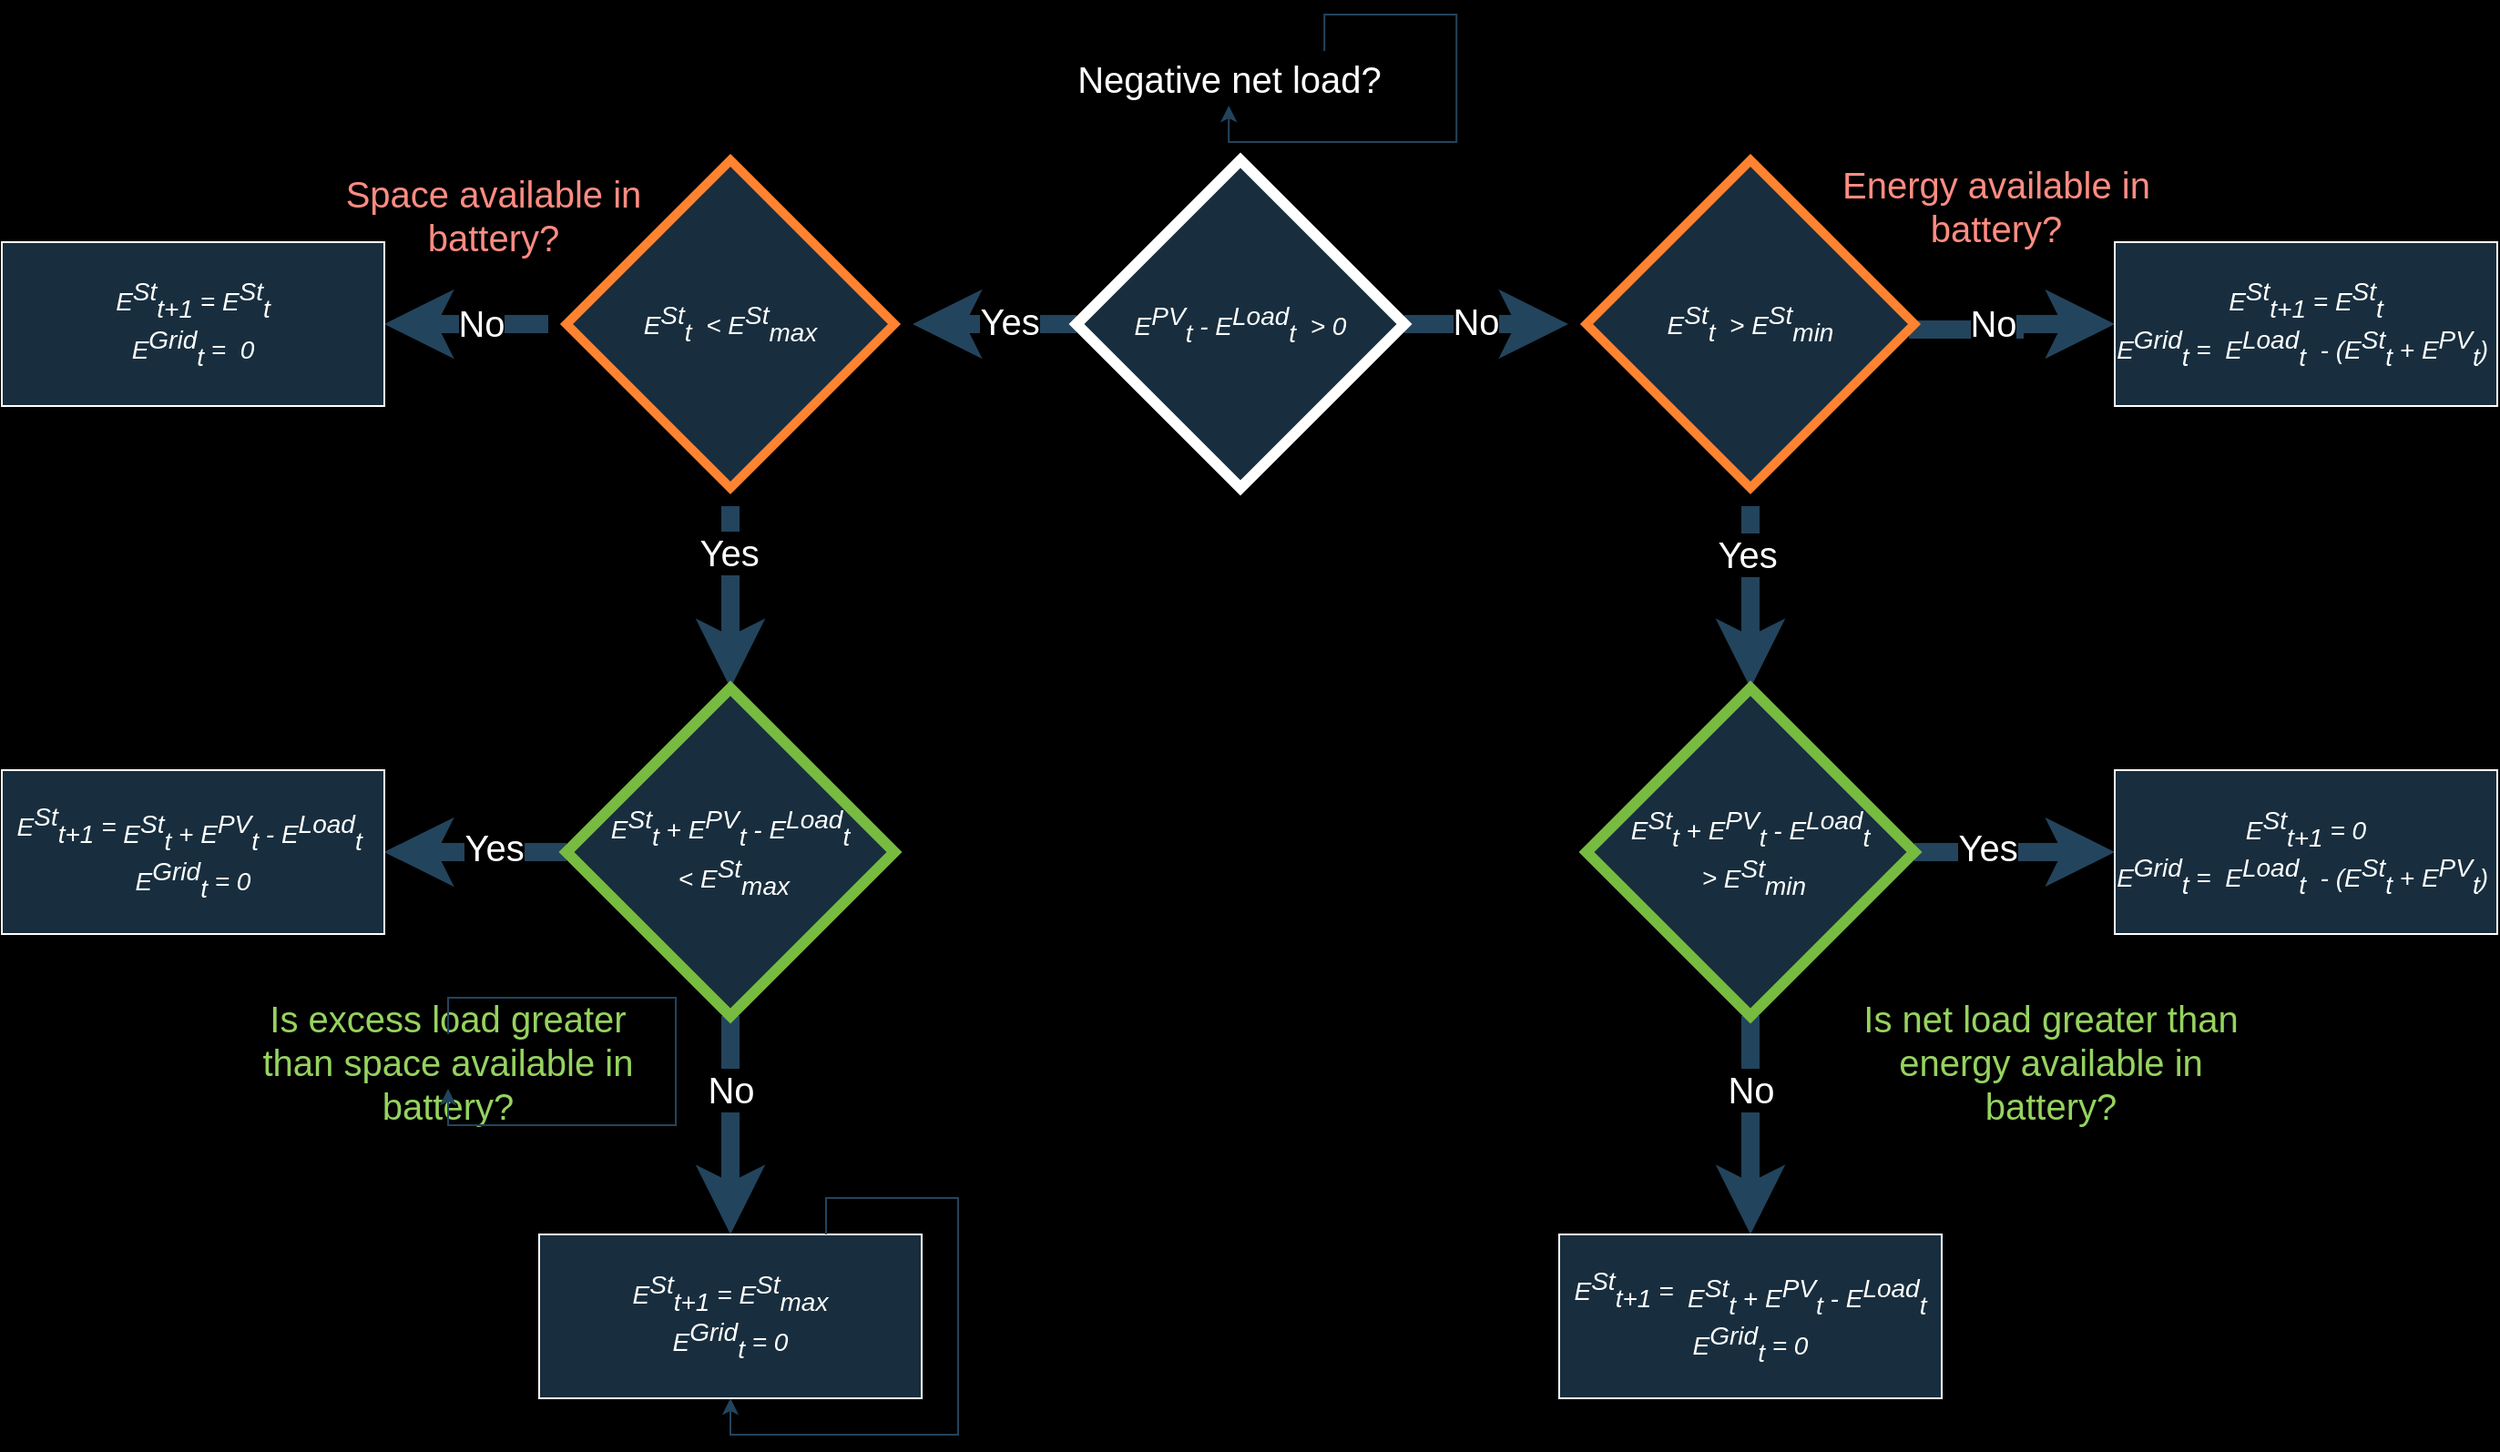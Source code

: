 <mxfile version="21.6.5" type="github">
  <diagram name="Page-1" id="HNknkX7AArUWihxTNY1w">
    <mxGraphModel dx="2261" dy="832" grid="1" gridSize="10" guides="1" tooltips="1" connect="1" arrows="1" fold="1" page="1" pageScale="1" pageWidth="827" pageHeight="1169" background="#000000" math="0" shadow="0">
      <root>
        <mxCell id="0" />
        <mxCell id="1" parent="0" />
        <mxCell id="2dAe46BwtuLTPcBG57BH-10" style="edgeStyle=orthogonalEdgeStyle;rounded=0;orthogonalLoop=1;jettySize=auto;html=1;fontStyle=2;labelBackgroundColor=none;fontColor=default;strokeColor=#23445D;strokeWidth=10;" parent="1" source="2dAe46BwtuLTPcBG57BH-7" target="2dAe46BwtuLTPcBG57BH-9" edge="1">
          <mxGeometry relative="1" as="geometry" />
        </mxCell>
        <mxCell id="yjgdQEFUr55mVdJYSKla-2" value="Yes" style="edgeLabel;html=1;align=center;verticalAlign=middle;resizable=0;points=[];fontColor=#FFFFFF;fontSize=20;labelBackgroundColor=#000000;" vertex="1" connectable="0" parent="2dAe46BwtuLTPcBG57BH-10">
          <mxGeometry x="-0.167" y="-2" relative="1" as="geometry">
            <mxPoint as="offset" />
          </mxGeometry>
        </mxCell>
        <mxCell id="2dAe46BwtuLTPcBG57BH-13" style="edgeStyle=orthogonalEdgeStyle;rounded=0;orthogonalLoop=1;jettySize=auto;html=1;fontStyle=2;labelBackgroundColor=none;fontColor=default;strokeColor=#23445D;strokeWidth=10;" parent="1" source="2dAe46BwtuLTPcBG57BH-7" target="2dAe46BwtuLTPcBG57BH-12" edge="1">
          <mxGeometry relative="1" as="geometry" />
        </mxCell>
        <mxCell id="yjgdQEFUr55mVdJYSKla-1" value="No" style="edgeLabel;html=1;align=center;verticalAlign=middle;resizable=0;points=[];fontColor=#FFFFFF;fontSize=20;labelBackgroundColor=#000000;" vertex="1" connectable="0" parent="2dAe46BwtuLTPcBG57BH-13">
          <mxGeometry x="-0.14" y="2" relative="1" as="geometry">
            <mxPoint as="offset" />
          </mxGeometry>
        </mxCell>
        <mxCell id="2dAe46BwtuLTPcBG57BH-7" value="&lt;font style=&quot;font-size: 14px;&quot;&gt;E&lt;sup style=&quot;border-color: var(--border-color); font-size: 14px;&quot;&gt;PV&lt;/sup&gt;&lt;sub style=&quot;border-color: var(--border-color); font-size: 14px;&quot;&gt;t &lt;/sub&gt;&lt;span style=&quot;border-color: var(--border-color); font-size: 14px;&quot;&gt;-&amp;nbsp;&lt;/span&gt;E&lt;span style=&quot;border-color: var(--border-color); font-size: 14px;&quot;&gt;&lt;sup style=&quot;font-size: 14px;&quot;&gt;Load&lt;/sup&gt;&lt;/span&gt;&lt;sub style=&quot;border-color: var(--border-color); font-size: 14px;&quot;&gt;t &amp;nbsp;&lt;/sub&gt;&lt;span style=&quot;border-color: var(--border-color); font-size: 14px;&quot;&gt;&amp;gt; 0&lt;/span&gt;&lt;/font&gt;" style="rhombus;whiteSpace=wrap;html=1;fontStyle=2;labelBackgroundColor=none;fillColor=#182E3E;strokeColor=#FFFFFF;fontColor=#FFFFFF;strokeWidth=6;fontSize=14;" parent="1" vertex="1">
          <mxGeometry x="330" y="210" width="180" height="180" as="geometry" />
        </mxCell>
        <mxCell id="2dAe46BwtuLTPcBG57BH-16" style="edgeStyle=orthogonalEdgeStyle;rounded=0;orthogonalLoop=1;jettySize=auto;html=1;entryX=0.5;entryY=0;entryDx=0;entryDy=0;fontStyle=2;labelBackgroundColor=none;fontColor=default;strokeColor=#23445D;strokeWidth=10;" parent="1" source="2dAe46BwtuLTPcBG57BH-9" target="2dAe46BwtuLTPcBG57BH-26" edge="1">
          <mxGeometry relative="1" as="geometry">
            <mxPoint x="133.59" y="545" as="targetPoint" />
          </mxGeometry>
        </mxCell>
        <mxCell id="yjgdQEFUr55mVdJYSKla-25" style="edgeStyle=orthogonalEdgeStyle;rounded=0;orthogonalLoop=1;jettySize=auto;html=1;entryX=1;entryY=0.5;entryDx=0;entryDy=0;strokeColor=#23445D;strokeWidth=10;" edge="1" parent="1" source="2dAe46BwtuLTPcBG57BH-9" target="yjgdQEFUr55mVdJYSKla-24">
          <mxGeometry relative="1" as="geometry" />
        </mxCell>
        <mxCell id="2dAe46BwtuLTPcBG57BH-9" value="E&lt;sup style=&quot;border-color: var(--border-color); font-size: 14px;&quot;&gt;St&lt;/sup&gt;&lt;sub style=&quot;border-color: var(--border-color); font-size: 14px;&quot;&gt;t &lt;/sub&gt;&amp;nbsp;&amp;lt; E&lt;sup style=&quot;border-color: var(--border-color); font-size: 14px;&quot;&gt;St&lt;/sup&gt;&lt;sub style=&quot;border-color: var(--border-color); font-size: 14px;&quot;&gt;max&lt;/sub&gt;" style="rhombus;whiteSpace=wrap;html=1;fontStyle=2;labelBackgroundColor=none;fillColor=#182E3E;strokeColor=#FF8330;fontColor=#FFFFFF;perimeterSpacing=10;strokeWidth=5;fontSize=14;" parent="1" vertex="1">
          <mxGeometry x="50" y="210" width="180" height="180" as="geometry" />
        </mxCell>
        <mxCell id="2dAe46BwtuLTPcBG57BH-39" style="edgeStyle=orthogonalEdgeStyle;rounded=0;orthogonalLoop=1;jettySize=auto;html=1;entryX=0.5;entryY=0;entryDx=0;entryDy=0;labelBackgroundColor=none;fontColor=default;strokeColor=#23445D;strokeWidth=10;" parent="1" source="2dAe46BwtuLTPcBG57BH-12" target="2dAe46BwtuLTPcBG57BH-22" edge="1">
          <mxGeometry relative="1" as="geometry" />
        </mxCell>
        <mxCell id="yjgdQEFUr55mVdJYSKla-22" style="edgeStyle=orthogonalEdgeStyle;rounded=0;orthogonalLoop=1;jettySize=auto;html=1;strokeColor=#23445D;strokeWidth=10;exitX=0.935;exitY=0.515;exitDx=0;exitDy=0;exitPerimeter=0;entryX=0;entryY=0.5;entryDx=0;entryDy=0;" edge="1" parent="1" source="2dAe46BwtuLTPcBG57BH-12" target="yjgdQEFUr55mVdJYSKla-21">
          <mxGeometry relative="1" as="geometry">
            <mxPoint x="890" y="300" as="targetPoint" />
          </mxGeometry>
        </mxCell>
        <mxCell id="2dAe46BwtuLTPcBG57BH-12" value="E&lt;sup style=&quot;border-color: var(--border-color); font-size: 14px;&quot;&gt;St&lt;/sup&gt;&lt;sub style=&quot;border-color: var(--border-color); font-size: 14px;&quot;&gt;t&amp;nbsp;&lt;/sub&gt;&amp;nbsp;&amp;gt; E&lt;sup style=&quot;border-color: var(--border-color); font-size: 14px;&quot;&gt;St&lt;/sup&gt;&lt;sub style=&quot;border-color: var(--border-color); font-size: 14px;&quot;&gt;min&lt;/sub&gt;" style="rhombus;whiteSpace=wrap;html=1;fontStyle=2;labelBackgroundColor=none;fillColor=#182E3E;strokeColor=#FF8330;fontColor=#FFFFFF;perimeterSpacing=10;strokeWidth=5;fontSize=14;" parent="1" vertex="1">
          <mxGeometry x="610" y="210" width="180" height="180" as="geometry" />
        </mxCell>
        <mxCell id="2dAe46BwtuLTPcBG57BH-42" style="edgeStyle=orthogonalEdgeStyle;rounded=0;orthogonalLoop=1;jettySize=auto;html=1;entryX=0.5;entryY=0;entryDx=0;entryDy=0;labelBackgroundColor=none;fontColor=default;strokeColor=#23445D;strokeWidth=10;" parent="1" source="2dAe46BwtuLTPcBG57BH-22" target="2dAe46BwtuLTPcBG57BH-41" edge="1">
          <mxGeometry relative="1" as="geometry" />
        </mxCell>
        <mxCell id="yjgdQEFUr55mVdJYSKla-11" style="edgeStyle=orthogonalEdgeStyle;rounded=0;orthogonalLoop=1;jettySize=auto;html=1;entryX=0;entryY=0.5;entryDx=0;entryDy=0;strokeColor=#23445D;strokeWidth=10;" edge="1" parent="1" source="2dAe46BwtuLTPcBG57BH-22" target="2dAe46BwtuLTPcBG57BH-45">
          <mxGeometry relative="1" as="geometry" />
        </mxCell>
        <mxCell id="2dAe46BwtuLTPcBG57BH-22" value="&lt;font style=&quot;font-size: 14px;&quot;&gt;E&lt;sup style=&quot;border-color: var(--border-color); font-size: 14px;&quot;&gt;St&lt;/sup&gt;&lt;sub style=&quot;border-color: var(--border-color); font-size: 14px;&quot;&gt;t &lt;/sub&gt;&lt;span style=&quot;border-color: var(--border-color); font-size: 14px;&quot;&gt;+ E&lt;sup style=&quot;border-color: var(--border-color); font-size: 14px;&quot;&gt;PV&lt;/sup&gt;&lt;sub style=&quot;border-color: var(--border-color); font-size: 14px;&quot;&gt;t &lt;/sub&gt;-&amp;nbsp;&lt;/span&gt;E&lt;span style=&quot;border-color: var(--border-color); font-size: 14px;&quot;&gt;&lt;sup style=&quot;font-size: 14px;&quot;&gt;Load&lt;/sup&gt;&lt;/span&gt;&lt;sub style=&quot;border-color: var(--border-color); font-size: 14px;&quot;&gt;t &amp;nbsp;&lt;/sub&gt;&lt;span style=&quot;border-color: var(--border-color); font-size: 14px;&quot;&gt;&amp;gt;&amp;nbsp;&lt;/span&gt;&lt;/font&gt;E&lt;sup style=&quot;border-color: var(--border-color); font-size: 14px;&quot;&gt;St&lt;/sup&gt;&lt;sub style=&quot;border-color: var(--border-color); font-size: 14px;&quot;&gt;min&lt;/sub&gt;" style="rhombus;whiteSpace=wrap;html=1;fontStyle=2;labelBackgroundColor=none;fillColor=#182E3E;strokeColor=#77bb41;fontColor=#FFFFFF;strokeWidth=6;fontSize=14;" parent="1" vertex="1">
          <mxGeometry x="610" y="500" width="180" height="180" as="geometry" />
        </mxCell>
        <mxCell id="2dAe46BwtuLTPcBG57BH-29" value="" style="edgeStyle=orthogonalEdgeStyle;rounded=0;orthogonalLoop=1;jettySize=auto;html=1;fontStyle=2;labelBackgroundColor=none;fontColor=default;strokeColor=#23445D;" parent="1" source="2dAe46BwtuLTPcBG57BH-24" target="2dAe46BwtuLTPcBG57BH-26" edge="1">
          <mxGeometry relative="1" as="geometry" />
        </mxCell>
        <mxCell id="yjgdQEFUr55mVdJYSKla-10" value="" style="edgeStyle=orthogonalEdgeStyle;rounded=0;orthogonalLoop=1;jettySize=auto;html=1;strokeColor=#23445D;" edge="1" parent="1" source="2dAe46BwtuLTPcBG57BH-24" target="2dAe46BwtuLTPcBG57BH-26">
          <mxGeometry relative="1" as="geometry" />
        </mxCell>
        <mxCell id="2dAe46BwtuLTPcBG57BH-24" value="&lt;span style=&quot;font-size: 14px;&quot;&gt;E&lt;sup style=&quot;border-color: var(--border-color); font-size: 14px;&quot;&gt;St&lt;/sup&gt;&lt;sub style=&quot;border-color: var(--border-color); font-size: 14px;&quot;&gt;t+1 &lt;/sub&gt;&lt;span style=&quot;border-color: var(--border-color); font-size: 14px;&quot;&gt;=&amp;nbsp;&lt;/span&gt;E&lt;sup style=&quot;border-color: var(--border-color); font-size: 14px;&quot;&gt;St&lt;/sup&gt;&lt;/span&gt;&lt;span style=&quot;border-color: var(--border-color); font-size: 14px;&quot;&gt;&lt;sub style=&quot;border-color: var(--border-color); font-size: 14px;&quot;&gt;&lt;span style=&quot;font-size: 14px;&quot;&gt;max&lt;br style=&quot;font-size: 14px;&quot;&gt;E&lt;sup style=&quot;border-color: var(--border-color); font-size: 14px;&quot;&gt;Grid&lt;/sup&gt;&lt;sub style=&quot;border-color: var(--border-color); font-size: 14px;&quot;&gt;t &lt;/sub&gt;= 0&lt;/span&gt;&lt;br style=&quot;font-size: 14px;&quot;&gt;&lt;/sub&gt;&lt;/span&gt;" style="rounded=0;whiteSpace=wrap;html=1;fontStyle=2;labelBackgroundColor=none;fillColor=#182E3E;strokeColor=#FFFFFF;fontColor=#FFFFFF;fontSize=14;" parent="1" vertex="1">
          <mxGeometry x="35" y="800" width="210" height="90" as="geometry" />
        </mxCell>
        <mxCell id="2dAe46BwtuLTPcBG57BH-28" style="edgeStyle=orthogonalEdgeStyle;rounded=0;orthogonalLoop=1;jettySize=auto;html=1;fontStyle=2;labelBackgroundColor=none;fontColor=default;strokeColor=#23445D;strokeWidth=10;entryX=0.5;entryY=0;entryDx=0;entryDy=0;" parent="1" source="2dAe46BwtuLTPcBG57BH-26" edge="1" target="2dAe46BwtuLTPcBG57BH-24">
          <mxGeometry relative="1" as="geometry">
            <mxPoint x="134" y="790" as="targetPoint" />
          </mxGeometry>
        </mxCell>
        <mxCell id="2dAe46BwtuLTPcBG57BH-32" style="edgeStyle=orthogonalEdgeStyle;rounded=0;orthogonalLoop=1;jettySize=auto;html=1;entryX=1;entryY=0.5;entryDx=0;entryDy=0;labelBackgroundColor=none;fontColor=default;strokeColor=#23445D;strokeWidth=10;" parent="1" source="2dAe46BwtuLTPcBG57BH-26" target="2dAe46BwtuLTPcBG57BH-34" edge="1">
          <mxGeometry relative="1" as="geometry">
            <mxPoint x="-150" y="585" as="targetPoint" />
          </mxGeometry>
        </mxCell>
        <mxCell id="yjgdQEFUr55mVdJYSKla-18" value="" style="edgeStyle=orthogonalEdgeStyle;rounded=0;orthogonalLoop=1;jettySize=auto;html=1;strokeColor=#23445D;" edge="1" parent="1" source="2dAe46BwtuLTPcBG57BH-26" target="2dAe46BwtuLTPcBG57BH-34">
          <mxGeometry relative="1" as="geometry" />
        </mxCell>
        <mxCell id="2dAe46BwtuLTPcBG57BH-26" value="E&lt;sup style=&quot;border-color: var(--border-color); font-size: 14px;&quot;&gt;St&lt;/sup&gt;&lt;sub style=&quot;border-color: var(--border-color); font-size: 14px;&quot;&gt;t&amp;nbsp;&lt;/sub&gt;+ E&lt;sup style=&quot;border-color: var(--border-color); font-size: 14px;&quot;&gt;PV&lt;/sup&gt;&lt;sub style=&quot;border-color: var(--border-color); font-size: 14px;&quot;&gt;t&amp;nbsp;&lt;/sub&gt;-&amp;nbsp;E&lt;sup style=&quot;border-color: var(--border-color); font-size: 14px;&quot;&gt;Load&lt;/sup&gt;&lt;sub style=&quot;border-color: var(--border-color); font-size: 14px;&quot;&gt;t &amp;nbsp;&lt;/sub&gt;&lt;span style=&quot;border-color: var(--border-color); font-size: 14px;&quot;&gt;&amp;lt;&amp;nbsp;&lt;/span&gt;E&lt;sup style=&quot;border-color: var(--border-color); font-size: 14px;&quot;&gt;St&lt;/sup&gt;&lt;sub style=&quot;border-color: var(--border-color); font-size: 14px;&quot;&gt;max&lt;/sub&gt;" style="rhombus;whiteSpace=wrap;html=1;fontStyle=2;labelBackgroundColor=none;fillColor=#182E3E;strokeColor=#77bb41;fontColor=#FFFFFF;strokeWidth=6;fontSize=14;" parent="1" vertex="1">
          <mxGeometry x="50" y="500" width="180" height="180" as="geometry" />
        </mxCell>
        <mxCell id="2dAe46BwtuLTPcBG57BH-34" value="&lt;span style=&quot;font-size: 14px;&quot;&gt;E&lt;sup style=&quot;border-color: var(--border-color); font-size: 14px;&quot;&gt;St&lt;/sup&gt;&lt;sub style=&quot;border-color: var(--border-color); font-size: 14px;&quot;&gt;t+1 &lt;/sub&gt;&lt;span style=&quot;border-color: var(--border-color); font-size: 14px;&quot;&gt;=&amp;nbsp;&lt;/span&gt;&lt;/span&gt;&lt;span style=&quot;border-color: var(--border-color); font-size: 14px;&quot;&gt;&lt;sub style=&quot;border-color: var(--border-color); font-size: 14px;&quot;&gt;E&lt;sup style=&quot;border-color: var(--border-color); font-size: 14px;&quot;&gt;St&lt;/sup&gt;&lt;sub style=&quot;border-color: var(--border-color); font-size: 14px;&quot;&gt;t&amp;nbsp;&lt;/sub&gt;&lt;span style=&quot;font-size: 14px;&quot;&gt;+ E&lt;/span&gt;&lt;sup style=&quot;border-color: var(--border-color); font-size: 14px;&quot;&gt;PV&lt;/sup&gt;&lt;sub style=&quot;border-color: var(--border-color); font-size: 14px;&quot;&gt;t&amp;nbsp;&lt;/sub&gt;&lt;span style=&quot;font-size: 14px;&quot;&gt;-&amp;nbsp;E&lt;/span&gt;&lt;sup style=&quot;border-color: var(--border-color); font-size: 14px;&quot;&gt;Load&lt;/sup&gt;&lt;sub style=&quot;border-color: var(--border-color); font-size: 14px;&quot;&gt;t&amp;nbsp;&lt;/sub&gt;&lt;span style=&quot;font-size: 14px;&quot;&gt;&lt;br style=&quot;font-size: 14px;&quot;&gt;E&lt;sup style=&quot;border-color: var(--border-color); font-size: 14px;&quot;&gt;Grid&lt;/sup&gt;&lt;sub style=&quot;border-color: var(--border-color); font-size: 14px;&quot;&gt;t &lt;/sub&gt;= 0&lt;/span&gt;&lt;br style=&quot;font-size: 14px;&quot;&gt;&lt;/sub&gt;&lt;/span&gt;" style="rounded=0;whiteSpace=wrap;html=1;fontStyle=2;labelBackgroundColor=none;fillColor=#182E3E;strokeColor=#FFFFFF;fontColor=#FFFFFF;fontSize=14;" parent="1" vertex="1">
          <mxGeometry x="-260" y="545" width="210" height="90" as="geometry" />
        </mxCell>
        <mxCell id="2dAe46BwtuLTPcBG57BH-41" value="&lt;span style=&quot;font-size: 14px;&quot;&gt;E&lt;sup style=&quot;border-color: var(--border-color); font-size: 14px;&quot;&gt;St&lt;/sup&gt;&lt;sub style=&quot;border-color: var(--border-color); font-size: 14px;&quot;&gt;t+1 &lt;/sub&gt;&lt;span style=&quot;border-color: var(--border-color); font-size: 14px;&quot;&gt;=&amp;nbsp;&lt;/span&gt;&lt;/span&gt;&lt;span style=&quot;border-color: var(--border-color); font-size: 14px;&quot;&gt;&lt;sub style=&quot;border-color: var(--border-color); font-size: 14px;&quot;&gt;&amp;nbsp;&lt;span style=&quot;font-size: 14px;&quot;&gt;E&lt;/span&gt;&lt;sup style=&quot;border-color: var(--border-color); font-size: 14px;&quot;&gt;St&lt;/sup&gt;&lt;sub style=&quot;border-color: var(--border-color); font-size: 14px;&quot;&gt;t&amp;nbsp;&lt;/sub&gt;&lt;span style=&quot;border-color: var(--border-color); font-size: 14px;&quot;&gt;+ E&lt;sup style=&quot;border-color: var(--border-color); font-size: 14px;&quot;&gt;PV&lt;/sup&gt;&lt;sub style=&quot;border-color: var(--border-color); font-size: 14px;&quot;&gt;t&amp;nbsp;&lt;/sub&gt;-&amp;nbsp;&lt;/span&gt;&lt;span style=&quot;font-size: 14px;&quot;&gt;E&lt;/span&gt;&lt;span style=&quot;border-color: var(--border-color); font-size: 14px;&quot;&gt;&lt;sup style=&quot;border-color: var(--border-color); font-size: 14px;&quot;&gt;Load&lt;/sup&gt;&lt;/span&gt;&lt;sub style=&quot;border-color: var(--border-color); font-size: 14px;&quot;&gt;t&lt;/sub&gt;&lt;span style=&quot;font-size: 14px;&quot;&gt;&lt;br style=&quot;font-size: 14px;&quot;&gt;E&lt;sup style=&quot;border-color: var(--border-color); font-size: 14px;&quot;&gt;Grid&lt;/sup&gt;&lt;sub style=&quot;border-color: var(--border-color); font-size: 14px;&quot;&gt;t &lt;/sub&gt;= 0&lt;/span&gt;&lt;br style=&quot;font-size: 14px;&quot;&gt;&lt;/sub&gt;&lt;/span&gt;" style="rounded=0;whiteSpace=wrap;html=1;fontStyle=2;labelBackgroundColor=none;fillColor=#182E3E;strokeColor=#FFFFFF;fontColor=#FFFFFF;fontSize=14;" parent="1" vertex="1">
          <mxGeometry x="595" y="800" width="210" height="90" as="geometry" />
        </mxCell>
        <mxCell id="2dAe46BwtuLTPcBG57BH-45" value="&lt;span style=&quot;font-size: 14px;&quot;&gt;E&lt;sup style=&quot;border-color: var(--border-color); font-size: 14px;&quot;&gt;St&lt;/sup&gt;&lt;sub style=&quot;border-color: var(--border-color); font-size: 14px;&quot;&gt;t+1 &lt;/sub&gt;&lt;span style=&quot;border-color: var(--border-color); font-size: 14px;&quot;&gt;= 0&lt;/span&gt;&lt;/span&gt;&lt;span style=&quot;border-color: var(--border-color); font-size: 14px;&quot;&gt;&lt;sub style=&quot;border-color: var(--border-color); font-size: 14px;&quot;&gt;&lt;span style=&quot;font-size: 14px;&quot;&gt;&lt;br style=&quot;font-size: 14px;&quot;&gt;E&lt;sup style=&quot;border-color: var(--border-color); font-size: 14px;&quot;&gt;Grid&lt;/sup&gt;&lt;sub style=&quot;border-color: var(--border-color); font-size: 14px;&quot;&gt;t &lt;/sub&gt;=&amp;nbsp;&lt;/span&gt;&lt;span style=&quot;border-color: var(--border-color); font-size: 14px;&quot;&gt;&amp;nbsp;&lt;/span&gt;&lt;span style=&quot;font-size: 14px;&quot;&gt;E&lt;/span&gt;&lt;span style=&quot;border-color: var(--border-color); font-size: 14px;&quot;&gt;&lt;sup style=&quot;border-color: var(--border-color); font-size: 14px;&quot;&gt;Load&lt;/sup&gt;&lt;/span&gt;&lt;sub style=&quot;border-color: var(--border-color); font-size: 14px;&quot;&gt;t &amp;nbsp;&lt;/sub&gt;- (E&lt;sup style=&quot;border-color: var(--border-color); font-size: 14px;&quot;&gt;St&lt;/sup&gt;&lt;sub style=&quot;border-color: var(--border-color); font-size: 14px;&quot;&gt;t&amp;nbsp;&lt;/sub&gt;&lt;span style=&quot;border-color: var(--border-color); font-size: 14px;&quot;&gt;+ E&lt;sup style=&quot;border-color: var(--border-color); font-size: 14px;&quot;&gt;PV&lt;/sup&gt;&lt;sub style=&quot;border-color: var(--border-color); font-size: 14px;&quot;&gt;t&lt;/sub&gt;&lt;/span&gt;)&lt;span style=&quot;border-color: var(--border-color); font-size: 14px;&quot;&gt;&lt;sub style=&quot;border-color: var(--border-color); font-size: 14px;&quot;&gt;&amp;nbsp;&lt;/sub&gt;&lt;/span&gt;&lt;br style=&quot;font-size: 14px;&quot;&gt;&lt;/sub&gt;&lt;/span&gt;" style="rounded=0;whiteSpace=wrap;html=1;fontStyle=2;labelBackgroundColor=none;fillColor=#182E3E;strokeColor=#FFFFFF;fontColor=#FFFFFF;fontSize=14;" parent="1" vertex="1">
          <mxGeometry x="900" y="545" width="210" height="90" as="geometry" />
        </mxCell>
        <mxCell id="tpE4AOjTWwSBI5HZXIp6-1" value="Is net load greater than energy available in battery?" style="text;strokeColor=none;align=center;fillColor=none;html=1;verticalAlign=middle;whiteSpace=wrap;rounded=0;labelBackgroundColor=none;fontColor=#96d35f;fontSize=20;fontStyle=0" parent="1" vertex="1">
          <mxGeometry x="760" y="690" width="210" height="30" as="geometry" />
        </mxCell>
        <mxCell id="tpE4AOjTWwSBI5HZXIp6-2" value="Energy available in battery?" style="text;strokeColor=none;align=center;fillColor=none;html=1;verticalAlign=middle;whiteSpace=wrap;rounded=0;labelBackgroundColor=none;fontColor=#ff8c82;fontSize=20;" parent="1" vertex="1">
          <mxGeometry x="730" y="220" width="210" height="30" as="geometry" />
        </mxCell>
        <mxCell id="tpE4AOjTWwSBI5HZXIp6-3" value="Space available in battery?" style="text;strokeColor=none;align=center;fillColor=none;html=1;verticalAlign=middle;whiteSpace=wrap;rounded=0;labelBackgroundColor=none;fontColor=#ff8c82;fontSize=20;" parent="1" vertex="1">
          <mxGeometry x="-95" y="225" width="210" height="30" as="geometry" />
        </mxCell>
        <mxCell id="tpE4AOjTWwSBI5HZXIp6-4" value="Is excess load greater than space available in battery?" style="text;strokeColor=none;align=center;fillColor=none;html=1;verticalAlign=middle;whiteSpace=wrap;rounded=0;labelBackgroundColor=none;fontColor=#96d35f;fontSize=20;fontStyle=0" parent="1" vertex="1">
          <mxGeometry x="-120" y="690" width="210" height="30" as="geometry" />
        </mxCell>
        <mxCell id="yjgdQEFUr55mVdJYSKla-7" value="Yes" style="edgeLabel;html=1;align=center;verticalAlign=middle;resizable=0;points=[];fontColor=#FFFFFF;fontSize=20;labelBackgroundColor=#000000;" vertex="1" connectable="0" parent="1">
          <mxGeometry x="840" y="590" as="geometry">
            <mxPoint x="-10" y="-3" as="offset" />
          </mxGeometry>
        </mxCell>
        <mxCell id="yjgdQEFUr55mVdJYSKla-8" value="No" style="edgeLabel;html=1;align=center;verticalAlign=middle;resizable=0;points=[];fontColor=#FFFFFF;fontSize=20;labelBackgroundColor=#000000;" vertex="1" connectable="0" parent="1">
          <mxGeometry x="140.0" y="720" as="geometry" />
        </mxCell>
        <mxCell id="yjgdQEFUr55mVdJYSKla-12" style="edgeStyle=orthogonalEdgeStyle;rounded=0;orthogonalLoop=1;jettySize=auto;html=1;exitX=0.5;exitY=0;exitDx=0;exitDy=0;strokeColor=#23445D;" edge="1" parent="1" source="tpE4AOjTWwSBI5HZXIp6-4" target="tpE4AOjTWwSBI5HZXIp6-4">
          <mxGeometry relative="1" as="geometry" />
        </mxCell>
        <mxCell id="yjgdQEFUr55mVdJYSKla-14" value="No" style="edgeLabel;html=1;align=center;verticalAlign=middle;resizable=0;points=[];fontColor=#FFFFFF;fontSize=20;labelBackgroundColor=#000000;" vertex="1" connectable="0" parent="1">
          <mxGeometry x="700" y="720" as="geometry" />
        </mxCell>
        <mxCell id="yjgdQEFUr55mVdJYSKla-15" value="Negative net load?" style="text;strokeColor=none;align=center;fillColor=none;html=1;verticalAlign=middle;whiteSpace=wrap;rounded=0;labelBackgroundColor=none;fontColor=#FFFFFF;fontSize=20;" vertex="1" parent="1">
          <mxGeometry x="308.59" y="150" width="210" height="30" as="geometry" />
        </mxCell>
        <mxCell id="yjgdQEFUr55mVdJYSKla-16" style="edgeStyle=orthogonalEdgeStyle;rounded=0;orthogonalLoop=1;jettySize=auto;html=1;exitX=0.75;exitY=0;exitDx=0;exitDy=0;strokeColor=#23445D;" edge="1" parent="1" source="yjgdQEFUr55mVdJYSKla-15" target="yjgdQEFUr55mVdJYSKla-15">
          <mxGeometry relative="1" as="geometry" />
        </mxCell>
        <mxCell id="yjgdQEFUr55mVdJYSKla-17" value="Yes" style="edgeLabel;html=1;align=center;verticalAlign=middle;resizable=0;points=[];fontColor=#FFFFFF;fontSize=20;labelBackgroundColor=#000000;" vertex="1" connectable="0" parent="1">
          <mxGeometry x="20" y="590" as="geometry">
            <mxPoint x="-10" y="-3" as="offset" />
          </mxGeometry>
        </mxCell>
        <mxCell id="yjgdQEFUr55mVdJYSKla-19" value="Yes" style="edgeLabel;html=1;align=center;verticalAlign=middle;resizable=0;points=[];fontColor=#FFFFFF;fontSize=20;labelBackgroundColor=#000000;" vertex="1" connectable="0" parent="1">
          <mxGeometry x="640" y="720" as="geometry">
            <mxPoint x="58" y="-294" as="offset" />
          </mxGeometry>
        </mxCell>
        <mxCell id="yjgdQEFUr55mVdJYSKla-20" value="Yes" style="edgeLabel;html=1;align=center;verticalAlign=middle;resizable=0;points=[];fontColor=#FFFFFF;fontSize=20;labelBackgroundColor=#000000;" vertex="1" connectable="0" parent="1">
          <mxGeometry x="150.0" y="740" as="geometry">
            <mxPoint x="-11" y="-315" as="offset" />
          </mxGeometry>
        </mxCell>
        <mxCell id="yjgdQEFUr55mVdJYSKla-21" value="E&lt;sup style=&quot;border-color: var(--border-color); font-size: 14px;&quot;&gt;St&lt;/sup&gt;&lt;sub style=&quot;border-color: var(--border-color); font-size: 14px;&quot;&gt;t+1 &lt;/sub&gt;= E&lt;sup style=&quot;border-color: var(--border-color); font-size: 14px;&quot;&gt;St&lt;/sup&gt;&lt;sub style=&quot;border-color: var(--border-color); font-size: 14px;&quot;&gt;t&lt;/sub&gt;&lt;span style=&quot;border-color: var(--border-color); font-size: 14px;&quot;&gt;&lt;sub style=&quot;border-color: var(--border-color); font-size: 14px;&quot;&gt;&lt;span style=&quot;font-size: 14px;&quot;&gt;&lt;br style=&quot;font-size: 14px;&quot;&gt;E&lt;sup style=&quot;border-color: var(--border-color); font-size: 14px;&quot;&gt;Grid&lt;/sup&gt;&lt;sub style=&quot;border-color: var(--border-color); font-size: 14px;&quot;&gt;t &lt;/sub&gt;=&amp;nbsp;&lt;/span&gt;&lt;span style=&quot;border-color: var(--border-color); font-size: 14px;&quot;&gt;&amp;nbsp;&lt;/span&gt;&lt;span style=&quot;font-size: 14px;&quot;&gt;E&lt;/span&gt;&lt;span style=&quot;border-color: var(--border-color); font-size: 14px;&quot;&gt;&lt;sup style=&quot;border-color: var(--border-color); font-size: 14px;&quot;&gt;Load&lt;/sup&gt;&lt;/span&gt;&lt;sub style=&quot;border-color: var(--border-color); font-size: 14px;&quot;&gt;t &amp;nbsp;&lt;/sub&gt;- (E&lt;sup style=&quot;border-color: var(--border-color); font-size: 14px;&quot;&gt;St&lt;/sup&gt;&lt;sub style=&quot;border-color: var(--border-color); font-size: 14px;&quot;&gt;t&amp;nbsp;&lt;/sub&gt;&lt;span style=&quot;border-color: var(--border-color); font-size: 14px;&quot;&gt;+ E&lt;sup style=&quot;border-color: var(--border-color); font-size: 14px;&quot;&gt;PV&lt;/sup&gt;&lt;sub style=&quot;border-color: var(--border-color); font-size: 14px;&quot;&gt;t&lt;/sub&gt;&lt;/span&gt;)&lt;span style=&quot;border-color: var(--border-color); font-size: 14px;&quot;&gt;&lt;sub style=&quot;border-color: var(--border-color); font-size: 14px;&quot;&gt;&amp;nbsp;&lt;/sub&gt;&lt;/span&gt;&lt;br style=&quot;font-size: 14px;&quot;&gt;&lt;/sub&gt;&lt;/span&gt;" style="rounded=0;whiteSpace=wrap;html=1;fontStyle=2;labelBackgroundColor=none;fillColor=#182E3E;strokeColor=#FFFFFF;fontColor=#FFFFFF;fontSize=14;" vertex="1" parent="1">
          <mxGeometry x="900" y="255" width="210" height="90" as="geometry" />
        </mxCell>
        <mxCell id="yjgdQEFUr55mVdJYSKla-23" value="No" style="edgeLabel;html=1;align=center;verticalAlign=middle;resizable=0;points=[];fontColor=#FFFFFF;fontSize=20;labelBackgroundColor=#000000;" vertex="1" connectable="0" parent="1">
          <mxGeometry x="840" y="300" as="geometry">
            <mxPoint x="-7" y="-1" as="offset" />
          </mxGeometry>
        </mxCell>
        <mxCell id="yjgdQEFUr55mVdJYSKla-24" value="E&lt;sup style=&quot;border-color: var(--border-color); font-size: 14px;&quot;&gt;St&lt;/sup&gt;&lt;sub style=&quot;border-color: var(--border-color); font-size: 14px;&quot;&gt;t+1 &lt;/sub&gt;= E&lt;sup style=&quot;border-color: var(--border-color); font-size: 14px;&quot;&gt;St&lt;/sup&gt;&lt;sub style=&quot;border-color: var(--border-color); font-size: 14px;&quot;&gt;t&lt;/sub&gt;&lt;span style=&quot;border-color: var(--border-color); font-size: 14px;&quot;&gt;&lt;sub style=&quot;border-color: var(--border-color); font-size: 14px;&quot;&gt;&lt;span style=&quot;font-size: 14px;&quot;&gt;&lt;br style=&quot;font-size: 14px;&quot;&gt;E&lt;sup style=&quot;border-color: var(--border-color); font-size: 14px;&quot;&gt;Grid&lt;/sup&gt;&lt;sub style=&quot;border-color: var(--border-color); font-size: 14px;&quot;&gt;t &lt;/sub&gt;=&amp;nbsp;&lt;/span&gt;&lt;span style=&quot;border-color: var(--border-color); font-size: 14px;&quot;&gt;&amp;nbsp;0&lt;/span&gt;&lt;br style=&quot;font-size: 14px;&quot;&gt;&lt;/sub&gt;&lt;/span&gt;" style="rounded=0;whiteSpace=wrap;html=1;fontStyle=2;labelBackgroundColor=none;fillColor=#182E3E;strokeColor=#FFFFFF;fontColor=#FFFFFF;fontSize=14;" vertex="1" parent="1">
          <mxGeometry x="-260" y="255" width="210" height="90" as="geometry" />
        </mxCell>
        <mxCell id="yjgdQEFUr55mVdJYSKla-26" value="No" style="edgeLabel;html=1;align=center;verticalAlign=middle;resizable=0;points=[];fontColor=#FFFFFF;fontSize=20;labelBackgroundColor=#000000;" vertex="1" connectable="0" parent="1">
          <mxGeometry x="10" y="300" as="geometry">
            <mxPoint x="-7" y="-1" as="offset" />
          </mxGeometry>
        </mxCell>
        <mxCell id="yjgdQEFUr55mVdJYSKla-27" style="edgeStyle=orthogonalEdgeStyle;rounded=0;orthogonalLoop=1;jettySize=auto;html=1;exitX=0.75;exitY=0;exitDx=0;exitDy=0;strokeColor=#23445D;" edge="1" parent="1" source="2dAe46BwtuLTPcBG57BH-24" target="2dAe46BwtuLTPcBG57BH-24">
          <mxGeometry relative="1" as="geometry" />
        </mxCell>
      </root>
    </mxGraphModel>
  </diagram>
</mxfile>
